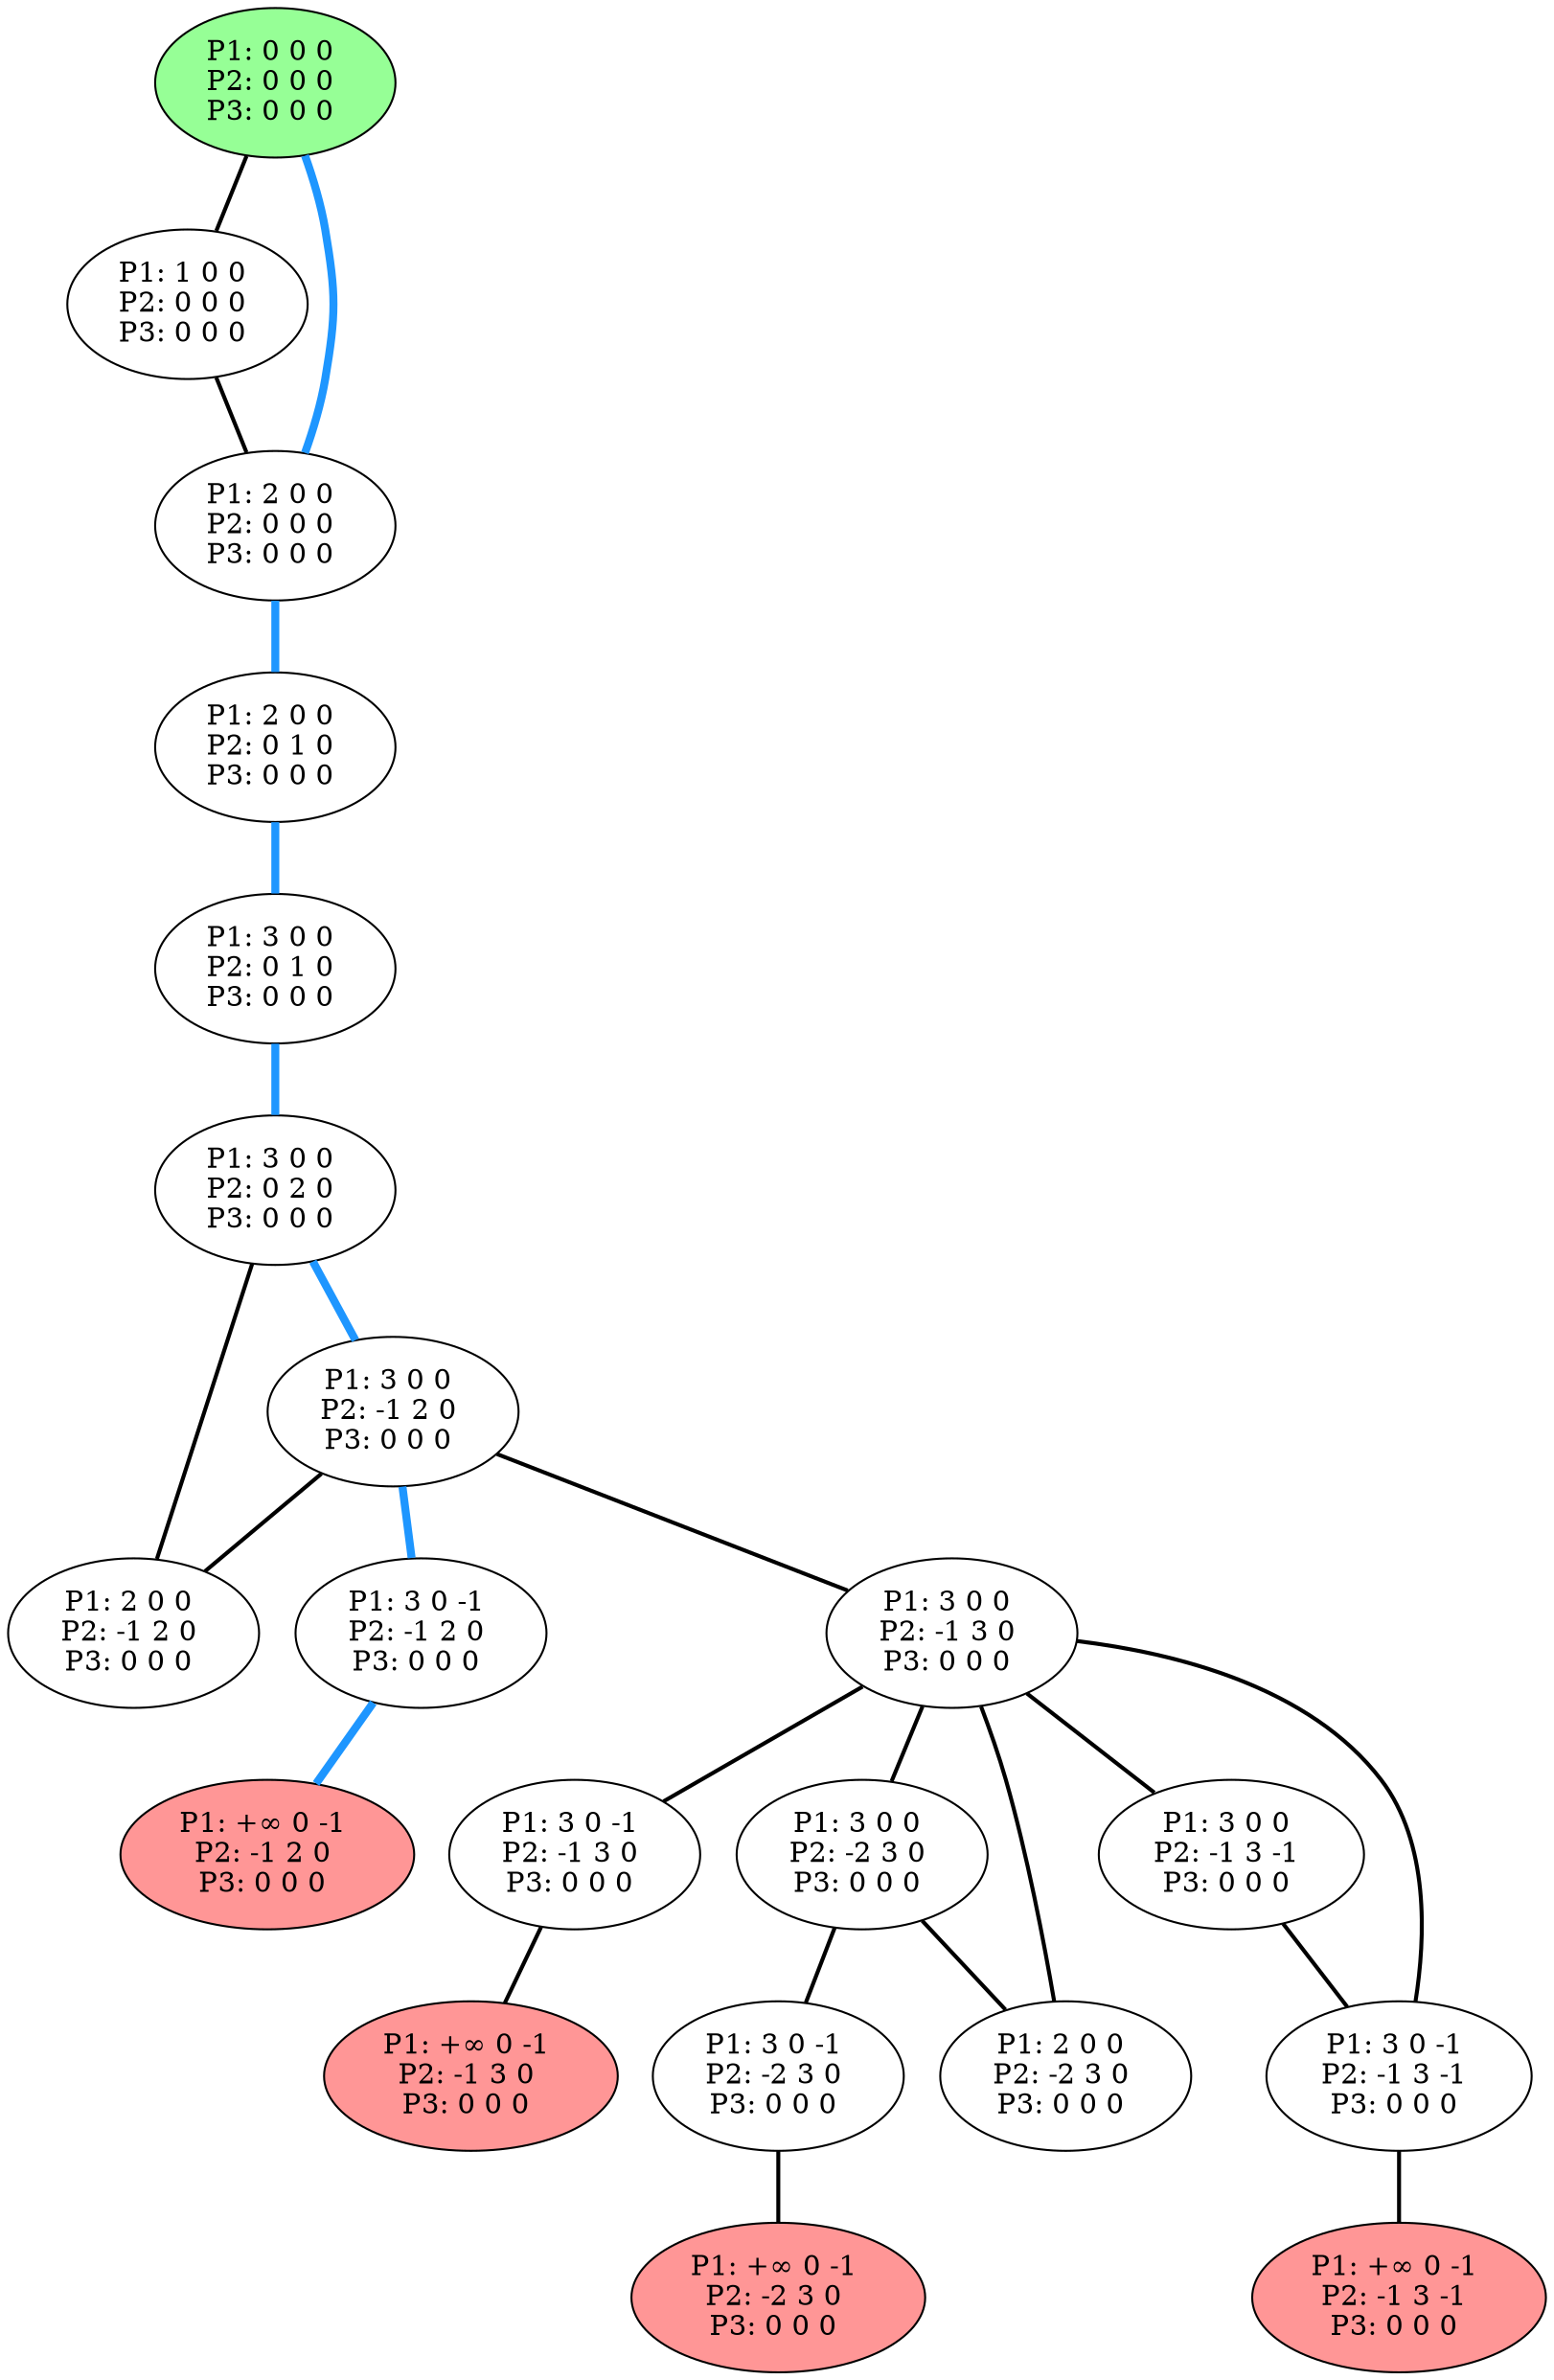 graph G {
color = "black"
0 [label = "P1: 0 0 0 
P2: 0 0 0 
P3: 0 0 0 
",  style="filled", fillcolor = "#96FF96"];
1 [label = "P1: 1 0 0 
P2: 0 0 0 
P3: 0 0 0 
"];
2 [label = "P1: 2 0 0 
P2: 0 0 0 
P3: 0 0 0 
"];
3 [label = "P1: 2 0 0 
P2: 0 1 0 
P3: 0 0 0 
"];
4 [label = "P1: 3 0 0 
P2: 0 1 0 
P3: 0 0 0 
"];
5 [label = "P1: 3 0 0 
P2: 0 2 0 
P3: 0 0 0 
"];
6 [label = "P1: 3 0 0 
P2: -1 2 0 
P3: 0 0 0 
"];
7 [label = "P1: 2 0 0 
P2: -1 2 0 
P3: 0 0 0 
"];
8 [label = "P1: 3 0 -1 
P2: -1 2 0 
P3: 0 0 0 
"];
88 [label = "P1: +∞ 0 -1 
P2: -1 2 0 
P3: 0 0 0 
",  style="filled", fillcolor = "#FF9696"];
9 [label = "P1: 3 0 0 
P2: -1 3 0 
P3: 0 0 0 
"];
10 [label = "P1: 3 0 -1 
P2: -1 3 0 
P3: 0 0 0 
"];
1010 [label = "P1: +∞ 0 -1 
P2: -1 3 0 
P3: 0 0 0 
",  style="filled", fillcolor = "#FF9696"];
11 [label = "P1: 3 0 0 
P2: -2 3 0 
P3: 0 0 0 
"];
12 [label = "P1: 3 0 0 
P2: -1 3 -1 
P3: 0 0 0 
"];
13 [label = "P1: 2 0 0 
P2: -2 3 0 
P3: 0 0 0 
"];
14 [label = "P1: 3 0 -1 
P2: -1 3 -1 
P3: 0 0 0 
"];
1414 [label = "P1: +∞ 0 -1 
P2: -1 3 -1 
P3: 0 0 0 
",  style="filled", fillcolor = "#FF9696"];
15 [label = "P1: 3 0 -1 
P2: -2 3 0 
P3: 0 0 0 
"];
1515 [label = "P1: +∞ 0 -1 
P2: -2 3 0 
P3: 0 0 0 
",  style="filled", fillcolor = "#FF9696"];
edge [style=bold];
0 -- 1 [color=black];
0 -- 2 [color="#1E96FF", penwidth=4.0];

1 -- 2 [color=black];

2 -- 3 [color="#1E96FF", penwidth=4.0];

3 -- 4 [color="#1E96FF", penwidth=4.0];

4 -- 5 [color="#1E96FF", penwidth=4.0];

5 -- 6 [color="#1E96FF", penwidth=4.0];
5 -- 7 [color=black];

6 -- 7 [color=black];
6 -- 8 [color="#1E96FF", penwidth=4.0];
6 -- 9 [color=black];



8 -- 88 [color="#1E96FF", penwidth=4.0];
9 -- 10 [color=black];
9 -- 11 [color=black];
9 -- 12 [color=black];
9 -- 13 [color=black];
9 -- 14 [color=black];


10 -- 1010 [color=black];
11 -- 13 [color=black];
11 -- 15 [color=black];

12 -- 14 [color=black];



14 -- 1414 [color=black];

15 -- 1515 [color=black];
}
